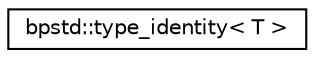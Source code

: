 digraph "Graphical Class Hierarchy"
{
  edge [fontname="Helvetica",fontsize="10",labelfontname="Helvetica",labelfontsize="10"];
  node [fontname="Helvetica",fontsize="10",shape=record];
  rankdir="LR";
  Node0 [label="bpstd::type_identity\< T \>",height=0.2,width=0.4,color="black", fillcolor="white", style="filled",URL="$d8/d70/structbpstd_1_1type__identity.html"];
}
